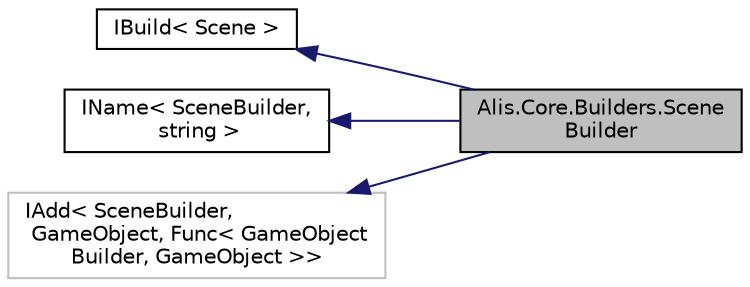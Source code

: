 digraph "Alis.Core.Builders.SceneBuilder"
{
 // LATEX_PDF_SIZE
  edge [fontname="Helvetica",fontsize="10",labelfontname="Helvetica",labelfontsize="10"];
  node [fontname="Helvetica",fontsize="10",shape=record];
  rankdir="LR";
  Node1 [label="Alis.Core.Builders.Scene\lBuilder",height=0.2,width=0.4,color="black", fillcolor="grey75", style="filled", fontcolor="black",tooltip="The scene builder class"];
  Node2 -> Node1 [dir="back",color="midnightblue",fontsize="10",style="solid",fontname="Helvetica"];
  Node2 [label="IBuild\< Scene \>",height=0.2,width=0.4,color="black", fillcolor="white", style="filled",URL="$interface_alis_1_1_fluent_api_1_1_i_build.html",tooltip=" "];
  Node3 -> Node1 [dir="back",color="midnightblue",fontsize="10",style="solid",fontname="Helvetica"];
  Node3 [label="IName\< SceneBuilder,\l string \>",height=0.2,width=0.4,color="black", fillcolor="white", style="filled",URL="$interface_alis_1_1_fluent_api_1_1_words_1_1_i_name.html",tooltip=" "];
  Node4 -> Node1 [dir="back",color="midnightblue",fontsize="10",style="solid",fontname="Helvetica"];
  Node4 [label="IAdd\< SceneBuilder,\l GameObject, Func\< GameObject\lBuilder, GameObject \>\>",height=0.2,width=0.4,color="grey75", fillcolor="white", style="filled",tooltip=" "];
}
